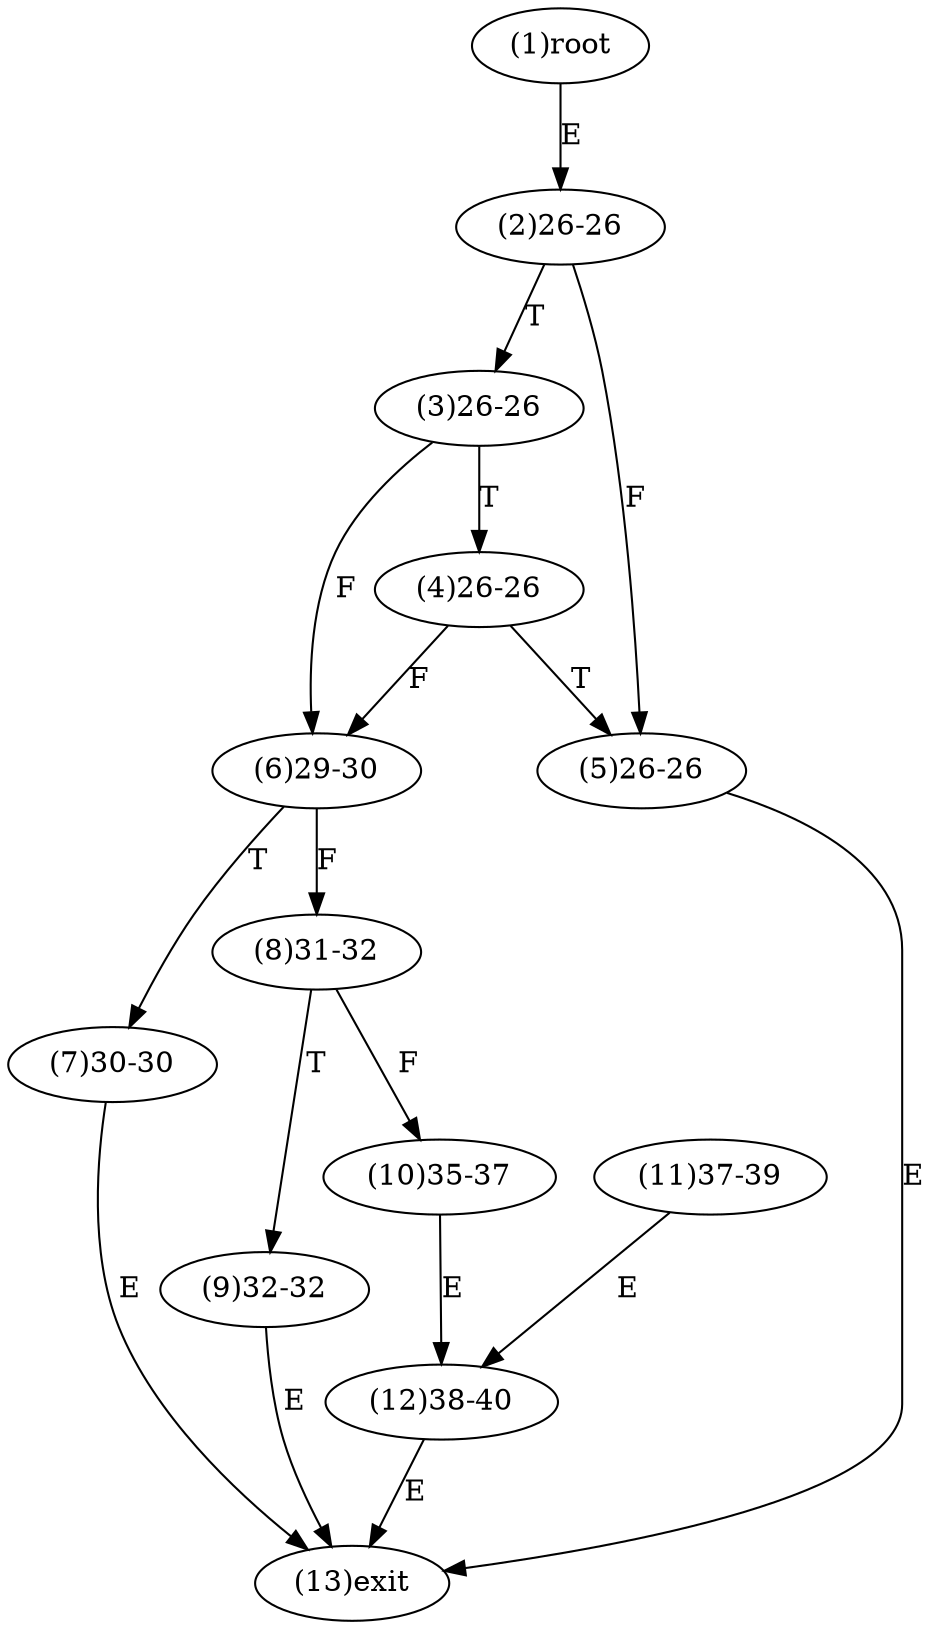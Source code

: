 digraph "" { 
1[ label="(1)root"];
2[ label="(2)26-26"];
3[ label="(3)26-26"];
4[ label="(4)26-26"];
5[ label="(5)26-26"];
6[ label="(6)29-30"];
7[ label="(7)30-30"];
8[ label="(8)31-32"];
9[ label="(9)32-32"];
10[ label="(10)35-37"];
11[ label="(11)37-39"];
12[ label="(12)38-40"];
13[ label="(13)exit"];
1->2[ label="E"];
2->5[ label="F"];
2->3[ label="T"];
3->6[ label="F"];
3->4[ label="T"];
4->6[ label="F"];
4->5[ label="T"];
5->13[ label="E"];
6->8[ label="F"];
6->7[ label="T"];
7->13[ label="E"];
8->10[ label="F"];
8->9[ label="T"];
9->13[ label="E"];
10->12[ label="E"];
11->12[ label="E"];
12->13[ label="E"];
}